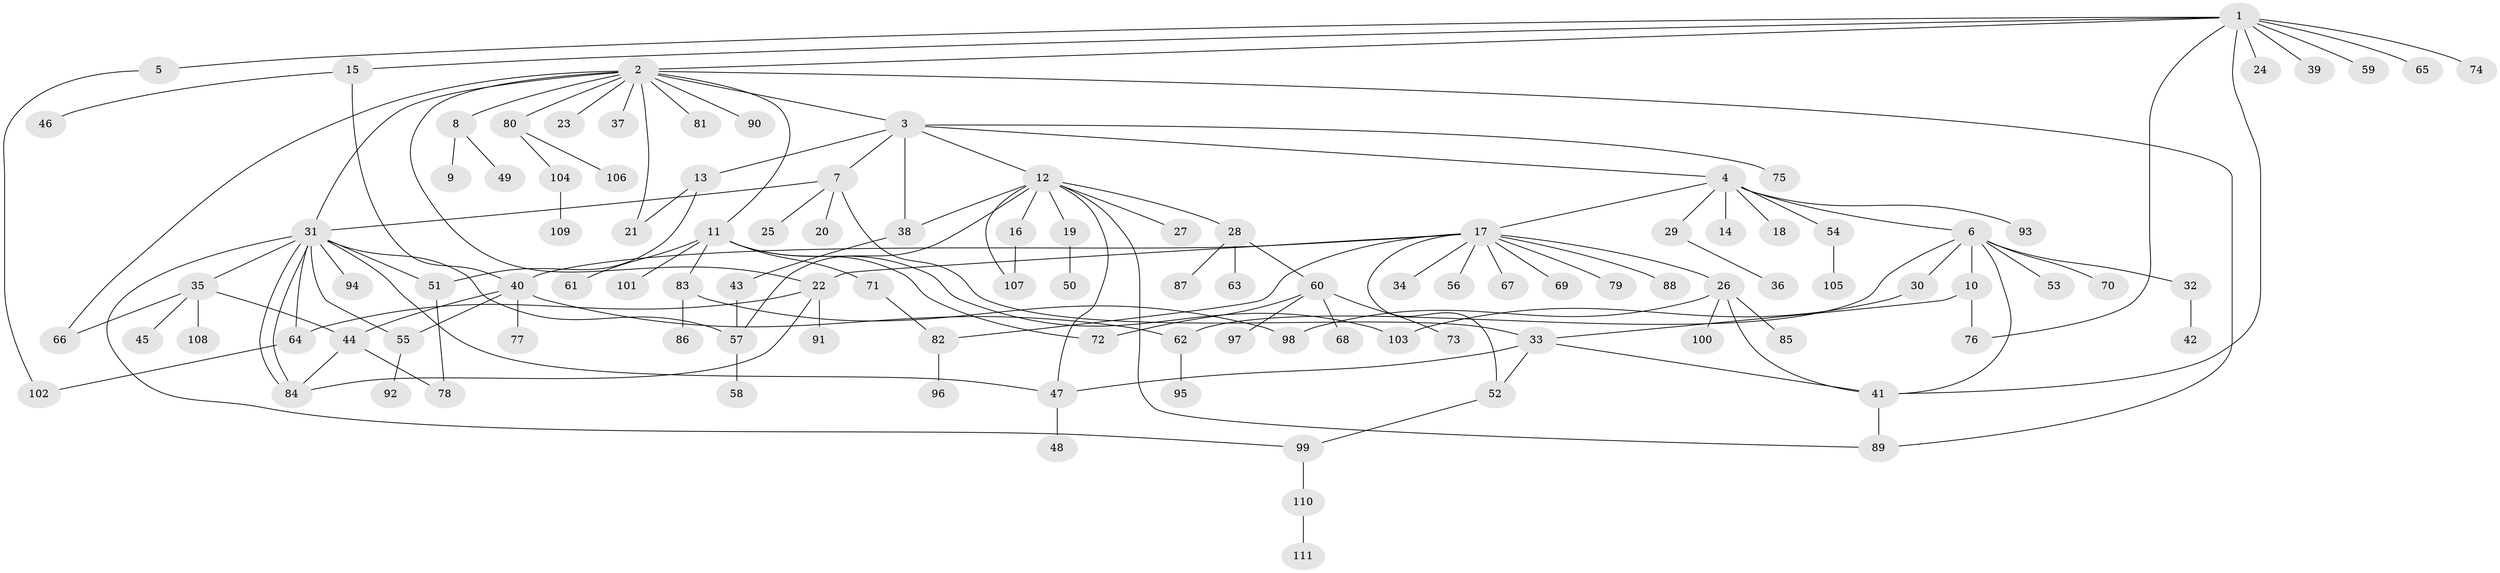 // Generated by graph-tools (version 1.1) at 2025/35/03/09/25 02:35:32]
// undirected, 111 vertices, 144 edges
graph export_dot {
graph [start="1"]
  node [color=gray90,style=filled];
  1;
  2;
  3;
  4;
  5;
  6;
  7;
  8;
  9;
  10;
  11;
  12;
  13;
  14;
  15;
  16;
  17;
  18;
  19;
  20;
  21;
  22;
  23;
  24;
  25;
  26;
  27;
  28;
  29;
  30;
  31;
  32;
  33;
  34;
  35;
  36;
  37;
  38;
  39;
  40;
  41;
  42;
  43;
  44;
  45;
  46;
  47;
  48;
  49;
  50;
  51;
  52;
  53;
  54;
  55;
  56;
  57;
  58;
  59;
  60;
  61;
  62;
  63;
  64;
  65;
  66;
  67;
  68;
  69;
  70;
  71;
  72;
  73;
  74;
  75;
  76;
  77;
  78;
  79;
  80;
  81;
  82;
  83;
  84;
  85;
  86;
  87;
  88;
  89;
  90;
  91;
  92;
  93;
  94;
  95;
  96;
  97;
  98;
  99;
  100;
  101;
  102;
  103;
  104;
  105;
  106;
  107;
  108;
  109;
  110;
  111;
  1 -- 2;
  1 -- 5;
  1 -- 15;
  1 -- 24;
  1 -- 39;
  1 -- 41;
  1 -- 59;
  1 -- 65;
  1 -- 74;
  1 -- 76;
  2 -- 3;
  2 -- 8;
  2 -- 11;
  2 -- 21;
  2 -- 22;
  2 -- 23;
  2 -- 31;
  2 -- 37;
  2 -- 66;
  2 -- 80;
  2 -- 81;
  2 -- 89;
  2 -- 90;
  3 -- 4;
  3 -- 7;
  3 -- 12;
  3 -- 13;
  3 -- 38;
  3 -- 75;
  4 -- 6;
  4 -- 14;
  4 -- 17;
  4 -- 18;
  4 -- 29;
  4 -- 54;
  4 -- 93;
  5 -- 102;
  6 -- 10;
  6 -- 30;
  6 -- 32;
  6 -- 41;
  6 -- 53;
  6 -- 62;
  6 -- 70;
  7 -- 20;
  7 -- 25;
  7 -- 31;
  7 -- 33;
  8 -- 9;
  8 -- 49;
  10 -- 33;
  10 -- 76;
  11 -- 61;
  11 -- 71;
  11 -- 72;
  11 -- 83;
  11 -- 101;
  11 -- 103;
  12 -- 16;
  12 -- 19;
  12 -- 27;
  12 -- 28;
  12 -- 38;
  12 -- 47;
  12 -- 57;
  12 -- 89;
  12 -- 107;
  13 -- 21;
  13 -- 51;
  15 -- 40;
  15 -- 46;
  16 -- 107;
  17 -- 22;
  17 -- 26;
  17 -- 34;
  17 -- 40;
  17 -- 52;
  17 -- 56;
  17 -- 67;
  17 -- 69;
  17 -- 79;
  17 -- 82;
  17 -- 88;
  19 -- 50;
  22 -- 64;
  22 -- 84;
  22 -- 91;
  26 -- 41;
  26 -- 85;
  26 -- 98;
  26 -- 100;
  28 -- 60;
  28 -- 63;
  28 -- 87;
  29 -- 36;
  30 -- 103;
  31 -- 35;
  31 -- 47;
  31 -- 51;
  31 -- 55;
  31 -- 57;
  31 -- 64;
  31 -- 84;
  31 -- 84;
  31 -- 94;
  31 -- 99;
  32 -- 42;
  33 -- 41;
  33 -- 47;
  33 -- 52;
  35 -- 44;
  35 -- 45;
  35 -- 66;
  35 -- 108;
  38 -- 43;
  40 -- 44;
  40 -- 55;
  40 -- 62;
  40 -- 77;
  41 -- 89;
  43 -- 57;
  44 -- 78;
  44 -- 84;
  47 -- 48;
  51 -- 78;
  52 -- 99;
  54 -- 105;
  55 -- 92;
  57 -- 58;
  60 -- 68;
  60 -- 72;
  60 -- 73;
  60 -- 97;
  62 -- 95;
  64 -- 102;
  71 -- 82;
  80 -- 104;
  80 -- 106;
  82 -- 96;
  83 -- 86;
  83 -- 98;
  99 -- 110;
  104 -- 109;
  110 -- 111;
}
